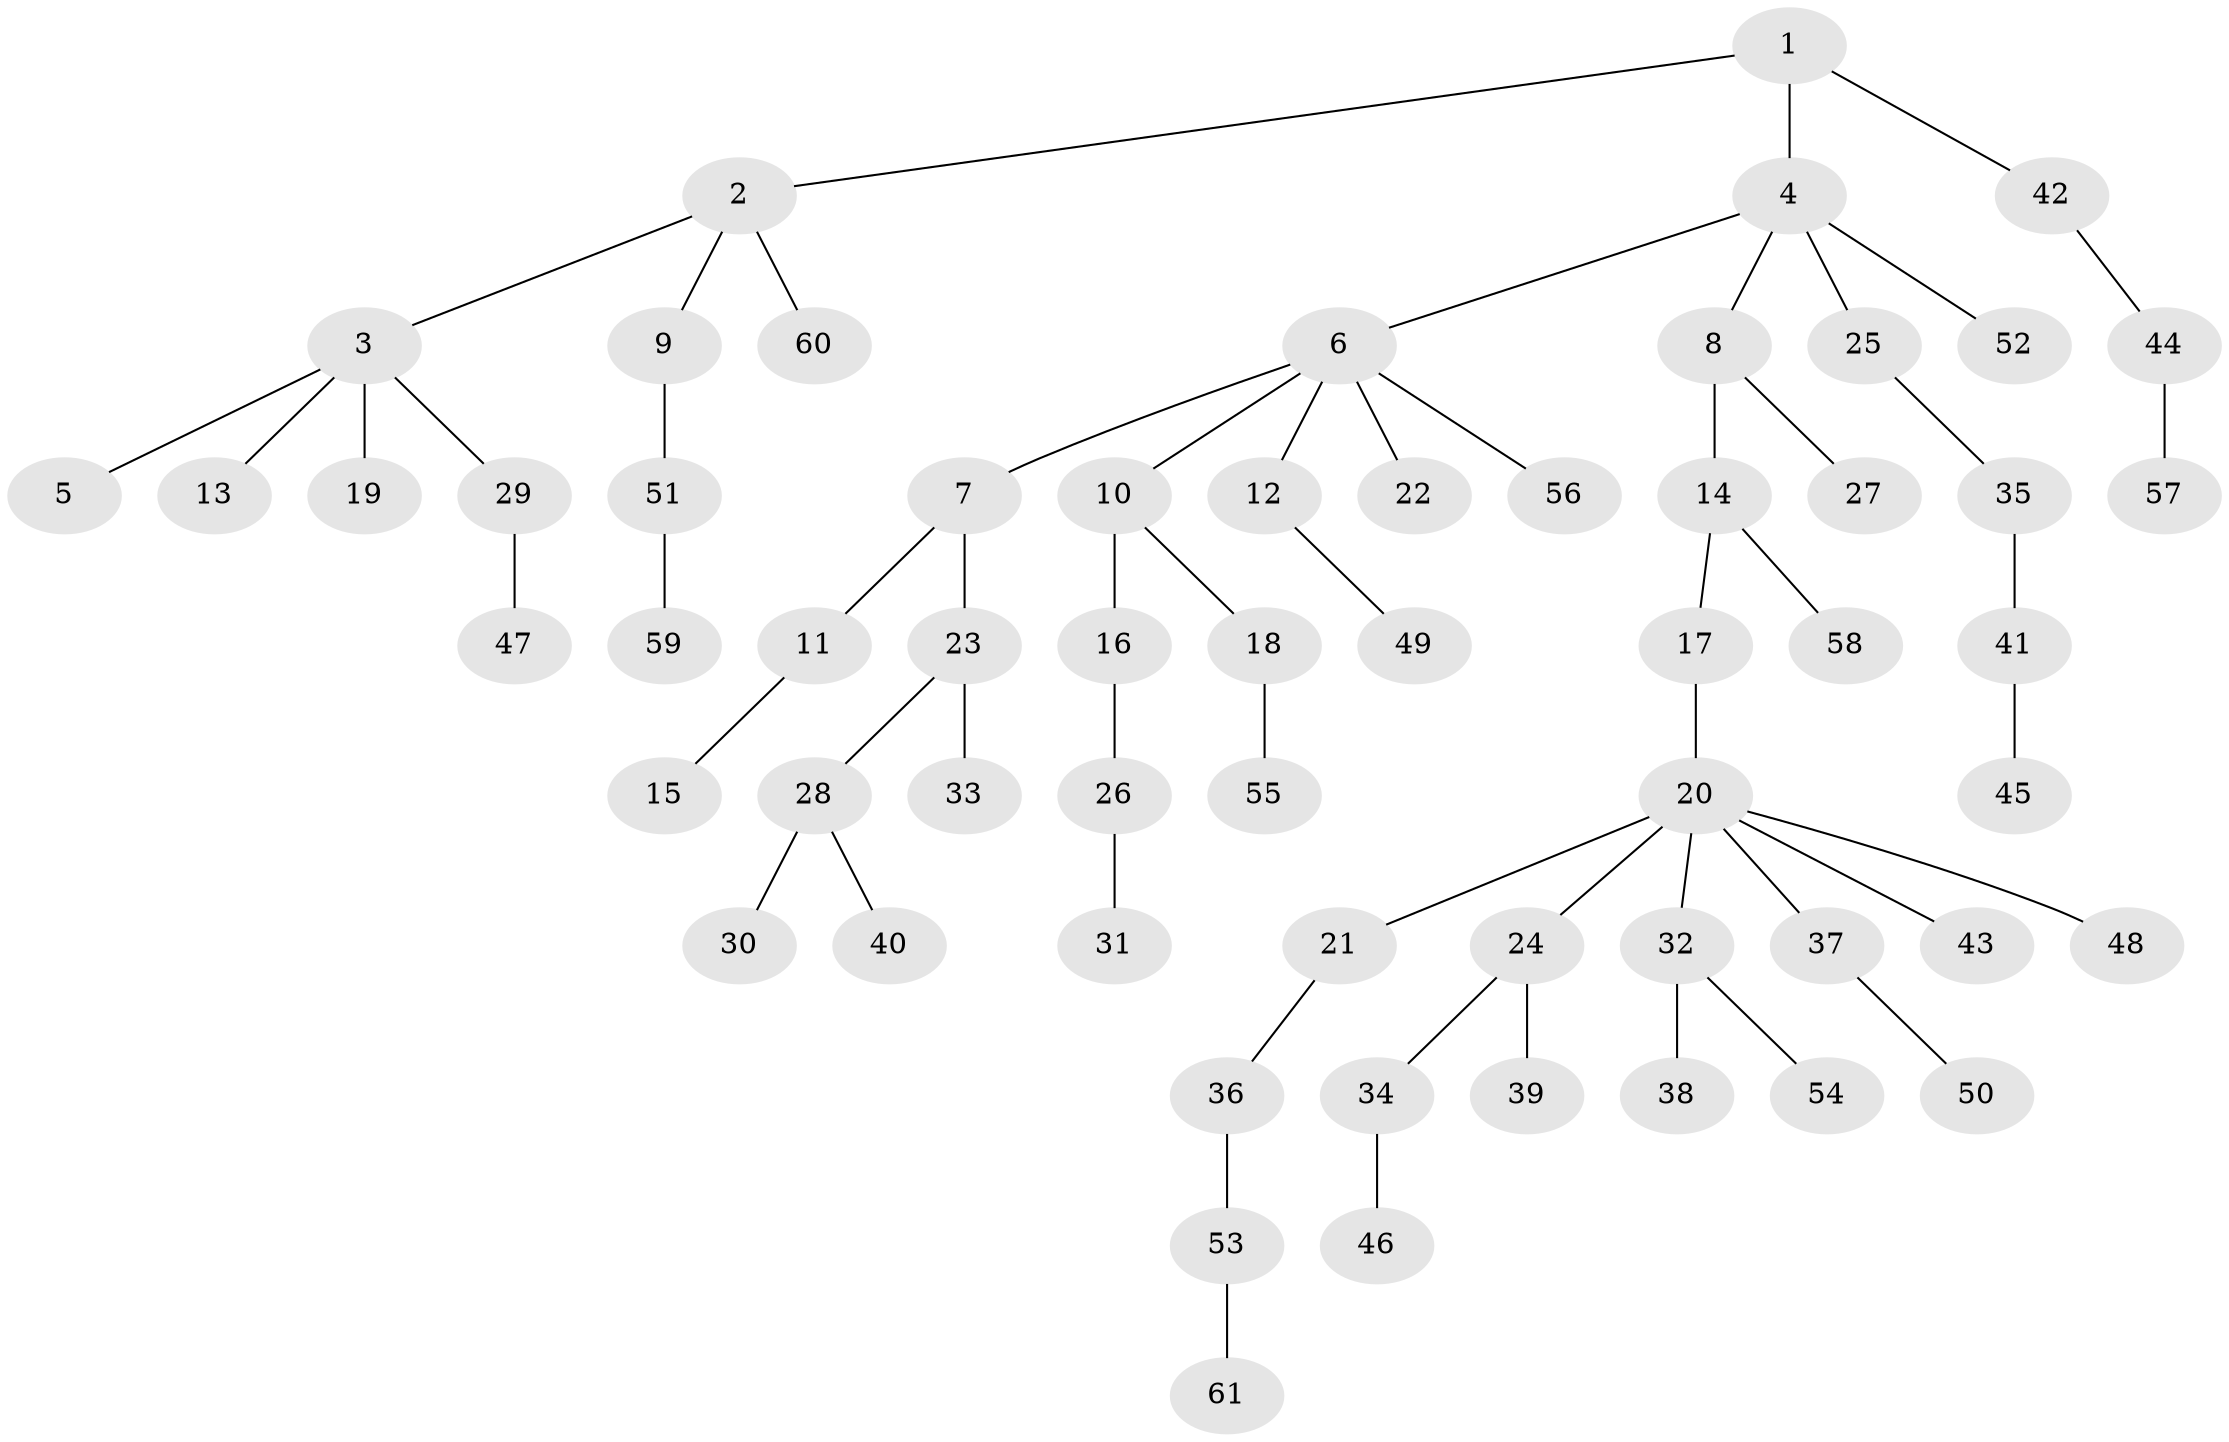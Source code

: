// coarse degree distribution, {3: 0.09302325581395349, 4: 0.046511627906976744, 1: 0.3953488372093023, 5: 0.023255813953488372, 2: 0.4186046511627907, 6: 0.023255813953488372}
// Generated by graph-tools (version 1.1) at 2025/51/03/04/25 22:51:26]
// undirected, 61 vertices, 60 edges
graph export_dot {
  node [color=gray90,style=filled];
  1;
  2;
  3;
  4;
  5;
  6;
  7;
  8;
  9;
  10;
  11;
  12;
  13;
  14;
  15;
  16;
  17;
  18;
  19;
  20;
  21;
  22;
  23;
  24;
  25;
  26;
  27;
  28;
  29;
  30;
  31;
  32;
  33;
  34;
  35;
  36;
  37;
  38;
  39;
  40;
  41;
  42;
  43;
  44;
  45;
  46;
  47;
  48;
  49;
  50;
  51;
  52;
  53;
  54;
  55;
  56;
  57;
  58;
  59;
  60;
  61;
  1 -- 2;
  1 -- 4;
  1 -- 42;
  2 -- 3;
  2 -- 9;
  2 -- 60;
  3 -- 5;
  3 -- 13;
  3 -- 19;
  3 -- 29;
  4 -- 6;
  4 -- 8;
  4 -- 25;
  4 -- 52;
  6 -- 7;
  6 -- 10;
  6 -- 12;
  6 -- 22;
  6 -- 56;
  7 -- 11;
  7 -- 23;
  8 -- 14;
  8 -- 27;
  9 -- 51;
  10 -- 16;
  10 -- 18;
  11 -- 15;
  12 -- 49;
  14 -- 17;
  14 -- 58;
  16 -- 26;
  17 -- 20;
  18 -- 55;
  20 -- 21;
  20 -- 24;
  20 -- 32;
  20 -- 37;
  20 -- 43;
  20 -- 48;
  21 -- 36;
  23 -- 28;
  23 -- 33;
  24 -- 34;
  24 -- 39;
  25 -- 35;
  26 -- 31;
  28 -- 30;
  28 -- 40;
  29 -- 47;
  32 -- 38;
  32 -- 54;
  34 -- 46;
  35 -- 41;
  36 -- 53;
  37 -- 50;
  41 -- 45;
  42 -- 44;
  44 -- 57;
  51 -- 59;
  53 -- 61;
}
